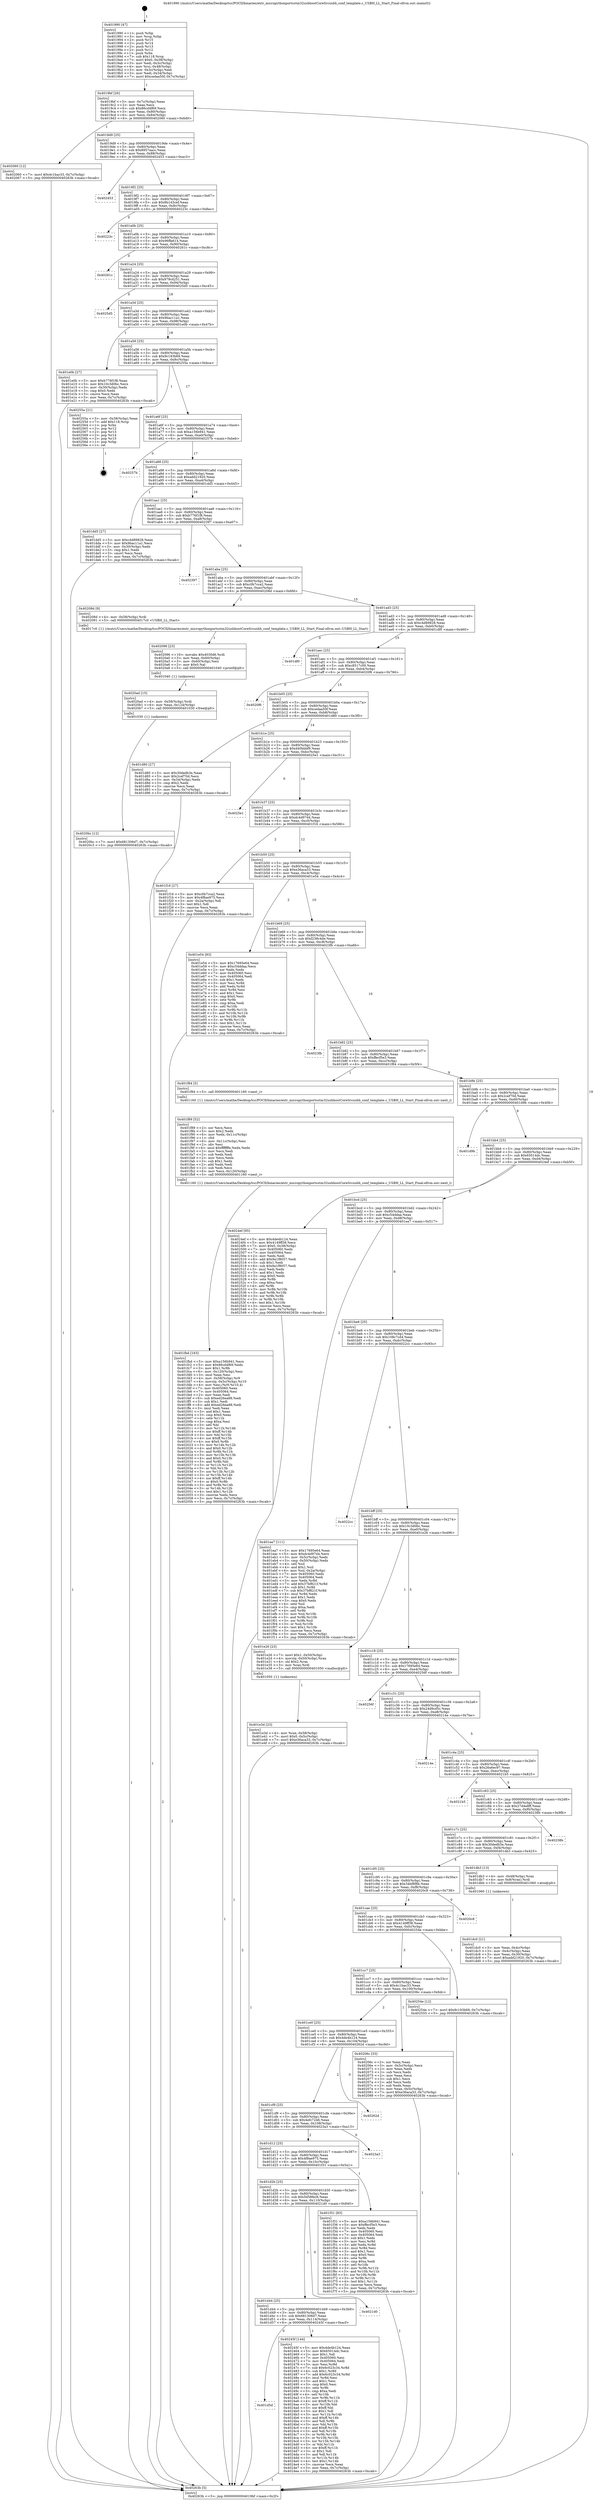 digraph "0x401990" {
  label = "0x401990 (/mnt/c/Users/mathe/Desktop/tcc/POCII/binaries/extr_micropythonportsstm32usbhostCoreSrcusbh_conf_template.c_USBH_LL_Start_Final-ollvm.out::main(0))"
  labelloc = "t"
  node[shape=record]

  Entry [label="",width=0.3,height=0.3,shape=circle,fillcolor=black,style=filled]
  "0x4019bf" [label="{
     0x4019bf [26]\l
     | [instrs]\l
     &nbsp;&nbsp;0x4019bf \<+3\>: mov -0x7c(%rbp),%eax\l
     &nbsp;&nbsp;0x4019c2 \<+2\>: mov %eax,%ecx\l
     &nbsp;&nbsp;0x4019c4 \<+6\>: sub $0x86cd4f69,%ecx\l
     &nbsp;&nbsp;0x4019ca \<+3\>: mov %eax,-0x80(%rbp)\l
     &nbsp;&nbsp;0x4019cd \<+6\>: mov %ecx,-0x84(%rbp)\l
     &nbsp;&nbsp;0x4019d3 \<+6\>: je 0000000000402060 \<main+0x6d0\>\l
  }"]
  "0x402060" [label="{
     0x402060 [12]\l
     | [instrs]\l
     &nbsp;&nbsp;0x402060 \<+7\>: movl $0x4c1bac33,-0x7c(%rbp)\l
     &nbsp;&nbsp;0x402067 \<+5\>: jmp 000000000040263b \<main+0xcab\>\l
  }"]
  "0x4019d9" [label="{
     0x4019d9 [25]\l
     | [instrs]\l
     &nbsp;&nbsp;0x4019d9 \<+5\>: jmp 00000000004019de \<main+0x4e\>\l
     &nbsp;&nbsp;0x4019de \<+3\>: mov -0x80(%rbp),%eax\l
     &nbsp;&nbsp;0x4019e1 \<+5\>: sub $0x8957aacc,%eax\l
     &nbsp;&nbsp;0x4019e6 \<+6\>: mov %eax,-0x88(%rbp)\l
     &nbsp;&nbsp;0x4019ec \<+6\>: je 0000000000402453 \<main+0xac3\>\l
  }"]
  Exit [label="",width=0.3,height=0.3,shape=circle,fillcolor=black,style=filled,peripheries=2]
  "0x402453" [label="{
     0x402453\l
  }", style=dashed]
  "0x4019f2" [label="{
     0x4019f2 [25]\l
     | [instrs]\l
     &nbsp;&nbsp;0x4019f2 \<+5\>: jmp 00000000004019f7 \<main+0x67\>\l
     &nbsp;&nbsp;0x4019f7 \<+3\>: mov -0x80(%rbp),%eax\l
     &nbsp;&nbsp;0x4019fa \<+5\>: sub $0x8b1d3cef,%eax\l
     &nbsp;&nbsp;0x4019ff \<+6\>: mov %eax,-0x8c(%rbp)\l
     &nbsp;&nbsp;0x401a05 \<+6\>: je 000000000040223c \<main+0x8ac\>\l
  }"]
  "0x401d5d" [label="{
     0x401d5d\l
  }", style=dashed]
  "0x40223c" [label="{
     0x40223c\l
  }", style=dashed]
  "0x401a0b" [label="{
     0x401a0b [25]\l
     | [instrs]\l
     &nbsp;&nbsp;0x401a0b \<+5\>: jmp 0000000000401a10 \<main+0x80\>\l
     &nbsp;&nbsp;0x401a10 \<+3\>: mov -0x80(%rbp),%eax\l
     &nbsp;&nbsp;0x401a13 \<+5\>: sub $0x96ffa614,%eax\l
     &nbsp;&nbsp;0x401a18 \<+6\>: mov %eax,-0x90(%rbp)\l
     &nbsp;&nbsp;0x401a1e \<+6\>: je 000000000040261c \<main+0xc8c\>\l
  }"]
  "0x40245f" [label="{
     0x40245f [144]\l
     | [instrs]\l
     &nbsp;&nbsp;0x40245f \<+5\>: mov $0x4de4b124,%eax\l
     &nbsp;&nbsp;0x402464 \<+5\>: mov $0x65014dc,%ecx\l
     &nbsp;&nbsp;0x402469 \<+2\>: mov $0x1,%dl\l
     &nbsp;&nbsp;0x40246b \<+7\>: mov 0x405060,%esi\l
     &nbsp;&nbsp;0x402472 \<+7\>: mov 0x405064,%edi\l
     &nbsp;&nbsp;0x402479 \<+3\>: mov %esi,%r8d\l
     &nbsp;&nbsp;0x40247c \<+7\>: sub $0x6c023c34,%r8d\l
     &nbsp;&nbsp;0x402483 \<+4\>: sub $0x1,%r8d\l
     &nbsp;&nbsp;0x402487 \<+7\>: add $0x6c023c34,%r8d\l
     &nbsp;&nbsp;0x40248e \<+4\>: imul %r8d,%esi\l
     &nbsp;&nbsp;0x402492 \<+3\>: and $0x1,%esi\l
     &nbsp;&nbsp;0x402495 \<+3\>: cmp $0x0,%esi\l
     &nbsp;&nbsp;0x402498 \<+4\>: sete %r9b\l
     &nbsp;&nbsp;0x40249c \<+3\>: cmp $0xa,%edi\l
     &nbsp;&nbsp;0x40249f \<+4\>: setl %r10b\l
     &nbsp;&nbsp;0x4024a3 \<+3\>: mov %r9b,%r11b\l
     &nbsp;&nbsp;0x4024a6 \<+4\>: xor $0xff,%r11b\l
     &nbsp;&nbsp;0x4024aa \<+3\>: mov %r10b,%bl\l
     &nbsp;&nbsp;0x4024ad \<+3\>: xor $0xff,%bl\l
     &nbsp;&nbsp;0x4024b0 \<+3\>: xor $0x1,%dl\l
     &nbsp;&nbsp;0x4024b3 \<+3\>: mov %r11b,%r14b\l
     &nbsp;&nbsp;0x4024b6 \<+4\>: and $0xff,%r14b\l
     &nbsp;&nbsp;0x4024ba \<+3\>: and %dl,%r9b\l
     &nbsp;&nbsp;0x4024bd \<+3\>: mov %bl,%r15b\l
     &nbsp;&nbsp;0x4024c0 \<+4\>: and $0xff,%r15b\l
     &nbsp;&nbsp;0x4024c4 \<+3\>: and %dl,%r10b\l
     &nbsp;&nbsp;0x4024c7 \<+3\>: or %r9b,%r14b\l
     &nbsp;&nbsp;0x4024ca \<+3\>: or %r10b,%r15b\l
     &nbsp;&nbsp;0x4024cd \<+3\>: xor %r15b,%r14b\l
     &nbsp;&nbsp;0x4024d0 \<+3\>: or %bl,%r11b\l
     &nbsp;&nbsp;0x4024d3 \<+4\>: xor $0xff,%r11b\l
     &nbsp;&nbsp;0x4024d7 \<+3\>: or $0x1,%dl\l
     &nbsp;&nbsp;0x4024da \<+3\>: and %dl,%r11b\l
     &nbsp;&nbsp;0x4024dd \<+3\>: or %r11b,%r14b\l
     &nbsp;&nbsp;0x4024e0 \<+4\>: test $0x1,%r14b\l
     &nbsp;&nbsp;0x4024e4 \<+3\>: cmovne %ecx,%eax\l
     &nbsp;&nbsp;0x4024e7 \<+3\>: mov %eax,-0x7c(%rbp)\l
     &nbsp;&nbsp;0x4024ea \<+5\>: jmp 000000000040263b \<main+0xcab\>\l
  }"]
  "0x40261c" [label="{
     0x40261c\l
  }", style=dashed]
  "0x401a24" [label="{
     0x401a24 [25]\l
     | [instrs]\l
     &nbsp;&nbsp;0x401a24 \<+5\>: jmp 0000000000401a29 \<main+0x99\>\l
     &nbsp;&nbsp;0x401a29 \<+3\>: mov -0x80(%rbp),%eax\l
     &nbsp;&nbsp;0x401a2c \<+5\>: sub $0x979cd251,%eax\l
     &nbsp;&nbsp;0x401a31 \<+6\>: mov %eax,-0x94(%rbp)\l
     &nbsp;&nbsp;0x401a37 \<+6\>: je 00000000004025d5 \<main+0xc45\>\l
  }"]
  "0x401d44" [label="{
     0x401d44 [25]\l
     | [instrs]\l
     &nbsp;&nbsp;0x401d44 \<+5\>: jmp 0000000000401d49 \<main+0x3b9\>\l
     &nbsp;&nbsp;0x401d49 \<+3\>: mov -0x80(%rbp),%eax\l
     &nbsp;&nbsp;0x401d4c \<+5\>: sub $0x681306d7,%eax\l
     &nbsp;&nbsp;0x401d51 \<+6\>: mov %eax,-0x114(%rbp)\l
     &nbsp;&nbsp;0x401d57 \<+6\>: je 000000000040245f \<main+0xacf\>\l
  }"]
  "0x4025d5" [label="{
     0x4025d5\l
  }", style=dashed]
  "0x401a3d" [label="{
     0x401a3d [25]\l
     | [instrs]\l
     &nbsp;&nbsp;0x401a3d \<+5\>: jmp 0000000000401a42 \<main+0xb2\>\l
     &nbsp;&nbsp;0x401a42 \<+3\>: mov -0x80(%rbp),%eax\l
     &nbsp;&nbsp;0x401a45 \<+5\>: sub $0x9bac11a1,%eax\l
     &nbsp;&nbsp;0x401a4a \<+6\>: mov %eax,-0x98(%rbp)\l
     &nbsp;&nbsp;0x401a50 \<+6\>: je 0000000000401e0b \<main+0x47b\>\l
  }"]
  "0x4021d0" [label="{
     0x4021d0\l
  }", style=dashed]
  "0x401e0b" [label="{
     0x401e0b [27]\l
     | [instrs]\l
     &nbsp;&nbsp;0x401e0b \<+5\>: mov $0xb776f1f8,%eax\l
     &nbsp;&nbsp;0x401e10 \<+5\>: mov $0x10c3d0bc,%ecx\l
     &nbsp;&nbsp;0x401e15 \<+3\>: mov -0x30(%rbp),%edx\l
     &nbsp;&nbsp;0x401e18 \<+3\>: cmp $0x0,%edx\l
     &nbsp;&nbsp;0x401e1b \<+3\>: cmove %ecx,%eax\l
     &nbsp;&nbsp;0x401e1e \<+3\>: mov %eax,-0x7c(%rbp)\l
     &nbsp;&nbsp;0x401e21 \<+5\>: jmp 000000000040263b \<main+0xcab\>\l
  }"]
  "0x401a56" [label="{
     0x401a56 [25]\l
     | [instrs]\l
     &nbsp;&nbsp;0x401a56 \<+5\>: jmp 0000000000401a5b \<main+0xcb\>\l
     &nbsp;&nbsp;0x401a5b \<+3\>: mov -0x80(%rbp),%eax\l
     &nbsp;&nbsp;0x401a5e \<+5\>: sub $0x9c193b69,%eax\l
     &nbsp;&nbsp;0x401a63 \<+6\>: mov %eax,-0x9c(%rbp)\l
     &nbsp;&nbsp;0x401a69 \<+6\>: je 000000000040255a \<main+0xbca\>\l
  }"]
  "0x4020bc" [label="{
     0x4020bc [12]\l
     | [instrs]\l
     &nbsp;&nbsp;0x4020bc \<+7\>: movl $0x681306d7,-0x7c(%rbp)\l
     &nbsp;&nbsp;0x4020c3 \<+5\>: jmp 000000000040263b \<main+0xcab\>\l
  }"]
  "0x40255a" [label="{
     0x40255a [21]\l
     | [instrs]\l
     &nbsp;&nbsp;0x40255a \<+3\>: mov -0x38(%rbp),%eax\l
     &nbsp;&nbsp;0x40255d \<+7\>: add $0x118,%rsp\l
     &nbsp;&nbsp;0x402564 \<+1\>: pop %rbx\l
     &nbsp;&nbsp;0x402565 \<+2\>: pop %r12\l
     &nbsp;&nbsp;0x402567 \<+2\>: pop %r13\l
     &nbsp;&nbsp;0x402569 \<+2\>: pop %r14\l
     &nbsp;&nbsp;0x40256b \<+2\>: pop %r15\l
     &nbsp;&nbsp;0x40256d \<+1\>: pop %rbp\l
     &nbsp;&nbsp;0x40256e \<+1\>: ret\l
  }"]
  "0x401a6f" [label="{
     0x401a6f [25]\l
     | [instrs]\l
     &nbsp;&nbsp;0x401a6f \<+5\>: jmp 0000000000401a74 \<main+0xe4\>\l
     &nbsp;&nbsp;0x401a74 \<+3\>: mov -0x80(%rbp),%eax\l
     &nbsp;&nbsp;0x401a77 \<+5\>: sub $0xa156b941,%eax\l
     &nbsp;&nbsp;0x401a7c \<+6\>: mov %eax,-0xa0(%rbp)\l
     &nbsp;&nbsp;0x401a82 \<+6\>: je 000000000040257b \<main+0xbeb\>\l
  }"]
  "0x4020ad" [label="{
     0x4020ad [15]\l
     | [instrs]\l
     &nbsp;&nbsp;0x4020ad \<+4\>: mov -0x58(%rbp),%rdi\l
     &nbsp;&nbsp;0x4020b1 \<+6\>: mov %eax,-0x124(%rbp)\l
     &nbsp;&nbsp;0x4020b7 \<+5\>: call 0000000000401030 \<free@plt\>\l
     | [calls]\l
     &nbsp;&nbsp;0x401030 \{1\} (unknown)\l
  }"]
  "0x40257b" [label="{
     0x40257b\l
  }", style=dashed]
  "0x401a88" [label="{
     0x401a88 [25]\l
     | [instrs]\l
     &nbsp;&nbsp;0x401a88 \<+5\>: jmp 0000000000401a8d \<main+0xfd\>\l
     &nbsp;&nbsp;0x401a8d \<+3\>: mov -0x80(%rbp),%eax\l
     &nbsp;&nbsp;0x401a90 \<+5\>: sub $0xadd21920,%eax\l
     &nbsp;&nbsp;0x401a95 \<+6\>: mov %eax,-0xa4(%rbp)\l
     &nbsp;&nbsp;0x401a9b \<+6\>: je 0000000000401dd5 \<main+0x445\>\l
  }"]
  "0x402096" [label="{
     0x402096 [23]\l
     | [instrs]\l
     &nbsp;&nbsp;0x402096 \<+10\>: movabs $0x4030d6,%rdi\l
     &nbsp;&nbsp;0x4020a0 \<+3\>: mov %eax,-0x60(%rbp)\l
     &nbsp;&nbsp;0x4020a3 \<+3\>: mov -0x60(%rbp),%esi\l
     &nbsp;&nbsp;0x4020a6 \<+2\>: mov $0x0,%al\l
     &nbsp;&nbsp;0x4020a8 \<+5\>: call 0000000000401040 \<printf@plt\>\l
     | [calls]\l
     &nbsp;&nbsp;0x401040 \{1\} (unknown)\l
  }"]
  "0x401dd5" [label="{
     0x401dd5 [27]\l
     | [instrs]\l
     &nbsp;&nbsp;0x401dd5 \<+5\>: mov $0xc4d89828,%eax\l
     &nbsp;&nbsp;0x401dda \<+5\>: mov $0x9bac11a1,%ecx\l
     &nbsp;&nbsp;0x401ddf \<+3\>: mov -0x30(%rbp),%edx\l
     &nbsp;&nbsp;0x401de2 \<+3\>: cmp $0x1,%edx\l
     &nbsp;&nbsp;0x401de5 \<+3\>: cmovl %ecx,%eax\l
     &nbsp;&nbsp;0x401de8 \<+3\>: mov %eax,-0x7c(%rbp)\l
     &nbsp;&nbsp;0x401deb \<+5\>: jmp 000000000040263b \<main+0xcab\>\l
  }"]
  "0x401aa1" [label="{
     0x401aa1 [25]\l
     | [instrs]\l
     &nbsp;&nbsp;0x401aa1 \<+5\>: jmp 0000000000401aa6 \<main+0x116\>\l
     &nbsp;&nbsp;0x401aa6 \<+3\>: mov -0x80(%rbp),%eax\l
     &nbsp;&nbsp;0x401aa9 \<+5\>: sub $0xb776f1f8,%eax\l
     &nbsp;&nbsp;0x401aae \<+6\>: mov %eax,-0xa8(%rbp)\l
     &nbsp;&nbsp;0x401ab4 \<+6\>: je 0000000000402397 \<main+0xa07\>\l
  }"]
  "0x401fbd" [label="{
     0x401fbd [163]\l
     | [instrs]\l
     &nbsp;&nbsp;0x401fbd \<+5\>: mov $0xa156b941,%ecx\l
     &nbsp;&nbsp;0x401fc2 \<+5\>: mov $0x86cd4f69,%edx\l
     &nbsp;&nbsp;0x401fc7 \<+3\>: mov $0x1,%r8b\l
     &nbsp;&nbsp;0x401fca \<+6\>: mov -0x120(%rbp),%esi\l
     &nbsp;&nbsp;0x401fd0 \<+3\>: imul %eax,%esi\l
     &nbsp;&nbsp;0x401fd3 \<+4\>: mov -0x58(%rbp),%r9\l
     &nbsp;&nbsp;0x401fd7 \<+4\>: movslq -0x5c(%rbp),%r10\l
     &nbsp;&nbsp;0x401fdb \<+4\>: mov %esi,(%r9,%r10,4)\l
     &nbsp;&nbsp;0x401fdf \<+7\>: mov 0x405060,%eax\l
     &nbsp;&nbsp;0x401fe6 \<+7\>: mov 0x405064,%esi\l
     &nbsp;&nbsp;0x401fed \<+2\>: mov %eax,%edi\l
     &nbsp;&nbsp;0x401fef \<+6\>: sub $0xed26ea88,%edi\l
     &nbsp;&nbsp;0x401ff5 \<+3\>: sub $0x1,%edi\l
     &nbsp;&nbsp;0x401ff8 \<+6\>: add $0xed26ea88,%edi\l
     &nbsp;&nbsp;0x401ffe \<+3\>: imul %edi,%eax\l
     &nbsp;&nbsp;0x402001 \<+3\>: and $0x1,%eax\l
     &nbsp;&nbsp;0x402004 \<+3\>: cmp $0x0,%eax\l
     &nbsp;&nbsp;0x402007 \<+4\>: sete %r11b\l
     &nbsp;&nbsp;0x40200b \<+3\>: cmp $0xa,%esi\l
     &nbsp;&nbsp;0x40200e \<+3\>: setl %bl\l
     &nbsp;&nbsp;0x402011 \<+3\>: mov %r11b,%r14b\l
     &nbsp;&nbsp;0x402014 \<+4\>: xor $0xff,%r14b\l
     &nbsp;&nbsp;0x402018 \<+3\>: mov %bl,%r15b\l
     &nbsp;&nbsp;0x40201b \<+4\>: xor $0xff,%r15b\l
     &nbsp;&nbsp;0x40201f \<+4\>: xor $0x0,%r8b\l
     &nbsp;&nbsp;0x402023 \<+3\>: mov %r14b,%r12b\l
     &nbsp;&nbsp;0x402026 \<+4\>: and $0x0,%r12b\l
     &nbsp;&nbsp;0x40202a \<+3\>: and %r8b,%r11b\l
     &nbsp;&nbsp;0x40202d \<+3\>: mov %r15b,%r13b\l
     &nbsp;&nbsp;0x402030 \<+4\>: and $0x0,%r13b\l
     &nbsp;&nbsp;0x402034 \<+3\>: and %r8b,%bl\l
     &nbsp;&nbsp;0x402037 \<+3\>: or %r11b,%r12b\l
     &nbsp;&nbsp;0x40203a \<+3\>: or %bl,%r13b\l
     &nbsp;&nbsp;0x40203d \<+3\>: xor %r13b,%r12b\l
     &nbsp;&nbsp;0x402040 \<+3\>: or %r15b,%r14b\l
     &nbsp;&nbsp;0x402043 \<+4\>: xor $0xff,%r14b\l
     &nbsp;&nbsp;0x402047 \<+4\>: or $0x0,%r8b\l
     &nbsp;&nbsp;0x40204b \<+3\>: and %r8b,%r14b\l
     &nbsp;&nbsp;0x40204e \<+3\>: or %r14b,%r12b\l
     &nbsp;&nbsp;0x402051 \<+4\>: test $0x1,%r12b\l
     &nbsp;&nbsp;0x402055 \<+3\>: cmovne %edx,%ecx\l
     &nbsp;&nbsp;0x402058 \<+3\>: mov %ecx,-0x7c(%rbp)\l
     &nbsp;&nbsp;0x40205b \<+5\>: jmp 000000000040263b \<main+0xcab\>\l
  }"]
  "0x402397" [label="{
     0x402397\l
  }", style=dashed]
  "0x401aba" [label="{
     0x401aba [25]\l
     | [instrs]\l
     &nbsp;&nbsp;0x401aba \<+5\>: jmp 0000000000401abf \<main+0x12f\>\l
     &nbsp;&nbsp;0x401abf \<+3\>: mov -0x80(%rbp),%eax\l
     &nbsp;&nbsp;0x401ac2 \<+5\>: sub $0xc0b7cca2,%eax\l
     &nbsp;&nbsp;0x401ac7 \<+6\>: mov %eax,-0xac(%rbp)\l
     &nbsp;&nbsp;0x401acd \<+6\>: je 000000000040208d \<main+0x6fd\>\l
  }"]
  "0x401f89" [label="{
     0x401f89 [52]\l
     | [instrs]\l
     &nbsp;&nbsp;0x401f89 \<+2\>: xor %ecx,%ecx\l
     &nbsp;&nbsp;0x401f8b \<+5\>: mov $0x2,%edx\l
     &nbsp;&nbsp;0x401f90 \<+6\>: mov %edx,-0x11c(%rbp)\l
     &nbsp;&nbsp;0x401f96 \<+1\>: cltd\l
     &nbsp;&nbsp;0x401f97 \<+6\>: mov -0x11c(%rbp),%esi\l
     &nbsp;&nbsp;0x401f9d \<+2\>: idiv %esi\l
     &nbsp;&nbsp;0x401f9f \<+6\>: imul $0xfffffffe,%edx,%edx\l
     &nbsp;&nbsp;0x401fa5 \<+2\>: mov %ecx,%edi\l
     &nbsp;&nbsp;0x401fa7 \<+2\>: sub %edx,%edi\l
     &nbsp;&nbsp;0x401fa9 \<+2\>: mov %ecx,%edx\l
     &nbsp;&nbsp;0x401fab \<+3\>: sub $0x1,%edx\l
     &nbsp;&nbsp;0x401fae \<+2\>: add %edx,%edi\l
     &nbsp;&nbsp;0x401fb0 \<+2\>: sub %edi,%ecx\l
     &nbsp;&nbsp;0x401fb2 \<+6\>: mov %ecx,-0x120(%rbp)\l
     &nbsp;&nbsp;0x401fb8 \<+5\>: call 0000000000401160 \<next_i\>\l
     | [calls]\l
     &nbsp;&nbsp;0x401160 \{1\} (/mnt/c/Users/mathe/Desktop/tcc/POCII/binaries/extr_micropythonportsstm32usbhostCoreSrcusbh_conf_template.c_USBH_LL_Start_Final-ollvm.out::next_i)\l
  }"]
  "0x40208d" [label="{
     0x40208d [9]\l
     | [instrs]\l
     &nbsp;&nbsp;0x40208d \<+4\>: mov -0x58(%rbp),%rdi\l
     &nbsp;&nbsp;0x402091 \<+5\>: call 00000000004017c0 \<USBH_LL_Start\>\l
     | [calls]\l
     &nbsp;&nbsp;0x4017c0 \{1\} (/mnt/c/Users/mathe/Desktop/tcc/POCII/binaries/extr_micropythonportsstm32usbhostCoreSrcusbh_conf_template.c_USBH_LL_Start_Final-ollvm.out::USBH_LL_Start)\l
  }"]
  "0x401ad3" [label="{
     0x401ad3 [25]\l
     | [instrs]\l
     &nbsp;&nbsp;0x401ad3 \<+5\>: jmp 0000000000401ad8 \<main+0x148\>\l
     &nbsp;&nbsp;0x401ad8 \<+3\>: mov -0x80(%rbp),%eax\l
     &nbsp;&nbsp;0x401adb \<+5\>: sub $0xc4d89828,%eax\l
     &nbsp;&nbsp;0x401ae0 \<+6\>: mov %eax,-0xb0(%rbp)\l
     &nbsp;&nbsp;0x401ae6 \<+6\>: je 0000000000401df0 \<main+0x460\>\l
  }"]
  "0x401d2b" [label="{
     0x401d2b [25]\l
     | [instrs]\l
     &nbsp;&nbsp;0x401d2b \<+5\>: jmp 0000000000401d30 \<main+0x3a0\>\l
     &nbsp;&nbsp;0x401d30 \<+3\>: mov -0x80(%rbp),%eax\l
     &nbsp;&nbsp;0x401d33 \<+5\>: sub $0x5d58fec6,%eax\l
     &nbsp;&nbsp;0x401d38 \<+6\>: mov %eax,-0x110(%rbp)\l
     &nbsp;&nbsp;0x401d3e \<+6\>: je 00000000004021d0 \<main+0x840\>\l
  }"]
  "0x401df0" [label="{
     0x401df0\l
  }", style=dashed]
  "0x401aec" [label="{
     0x401aec [25]\l
     | [instrs]\l
     &nbsp;&nbsp;0x401aec \<+5\>: jmp 0000000000401af1 \<main+0x161\>\l
     &nbsp;&nbsp;0x401af1 \<+3\>: mov -0x80(%rbp),%eax\l
     &nbsp;&nbsp;0x401af4 \<+5\>: sub $0xc8517c00,%eax\l
     &nbsp;&nbsp;0x401af9 \<+6\>: mov %eax,-0xb4(%rbp)\l
     &nbsp;&nbsp;0x401aff \<+6\>: je 00000000004020f6 \<main+0x766\>\l
  }"]
  "0x401f31" [label="{
     0x401f31 [83]\l
     | [instrs]\l
     &nbsp;&nbsp;0x401f31 \<+5\>: mov $0xa156b941,%eax\l
     &nbsp;&nbsp;0x401f36 \<+5\>: mov $0xffecf5e3,%ecx\l
     &nbsp;&nbsp;0x401f3b \<+2\>: xor %edx,%edx\l
     &nbsp;&nbsp;0x401f3d \<+7\>: mov 0x405060,%esi\l
     &nbsp;&nbsp;0x401f44 \<+7\>: mov 0x405064,%edi\l
     &nbsp;&nbsp;0x401f4b \<+3\>: sub $0x1,%edx\l
     &nbsp;&nbsp;0x401f4e \<+3\>: mov %esi,%r8d\l
     &nbsp;&nbsp;0x401f51 \<+3\>: add %edx,%r8d\l
     &nbsp;&nbsp;0x401f54 \<+4\>: imul %r8d,%esi\l
     &nbsp;&nbsp;0x401f58 \<+3\>: and $0x1,%esi\l
     &nbsp;&nbsp;0x401f5b \<+3\>: cmp $0x0,%esi\l
     &nbsp;&nbsp;0x401f5e \<+4\>: sete %r9b\l
     &nbsp;&nbsp;0x401f62 \<+3\>: cmp $0xa,%edi\l
     &nbsp;&nbsp;0x401f65 \<+4\>: setl %r10b\l
     &nbsp;&nbsp;0x401f69 \<+3\>: mov %r9b,%r11b\l
     &nbsp;&nbsp;0x401f6c \<+3\>: and %r10b,%r11b\l
     &nbsp;&nbsp;0x401f6f \<+3\>: xor %r10b,%r9b\l
     &nbsp;&nbsp;0x401f72 \<+3\>: or %r9b,%r11b\l
     &nbsp;&nbsp;0x401f75 \<+4\>: test $0x1,%r11b\l
     &nbsp;&nbsp;0x401f79 \<+3\>: cmovne %ecx,%eax\l
     &nbsp;&nbsp;0x401f7c \<+3\>: mov %eax,-0x7c(%rbp)\l
     &nbsp;&nbsp;0x401f7f \<+5\>: jmp 000000000040263b \<main+0xcab\>\l
  }"]
  "0x4020f6" [label="{
     0x4020f6\l
  }", style=dashed]
  "0x401b05" [label="{
     0x401b05 [25]\l
     | [instrs]\l
     &nbsp;&nbsp;0x401b05 \<+5\>: jmp 0000000000401b0a \<main+0x17a\>\l
     &nbsp;&nbsp;0x401b0a \<+3\>: mov -0x80(%rbp),%eax\l
     &nbsp;&nbsp;0x401b0d \<+5\>: sub $0xcedaa50f,%eax\l
     &nbsp;&nbsp;0x401b12 \<+6\>: mov %eax,-0xb8(%rbp)\l
     &nbsp;&nbsp;0x401b18 \<+6\>: je 0000000000401d80 \<main+0x3f0\>\l
  }"]
  "0x401d12" [label="{
     0x401d12 [25]\l
     | [instrs]\l
     &nbsp;&nbsp;0x401d12 \<+5\>: jmp 0000000000401d17 \<main+0x387\>\l
     &nbsp;&nbsp;0x401d17 \<+3\>: mov -0x80(%rbp),%eax\l
     &nbsp;&nbsp;0x401d1a \<+5\>: sub $0x4f8ae975,%eax\l
     &nbsp;&nbsp;0x401d1f \<+6\>: mov %eax,-0x10c(%rbp)\l
     &nbsp;&nbsp;0x401d25 \<+6\>: je 0000000000401f31 \<main+0x5a1\>\l
  }"]
  "0x401d80" [label="{
     0x401d80 [27]\l
     | [instrs]\l
     &nbsp;&nbsp;0x401d80 \<+5\>: mov $0x30dedb3e,%eax\l
     &nbsp;&nbsp;0x401d85 \<+5\>: mov $0x2cef70d,%ecx\l
     &nbsp;&nbsp;0x401d8a \<+3\>: mov -0x34(%rbp),%edx\l
     &nbsp;&nbsp;0x401d8d \<+3\>: cmp $0x2,%edx\l
     &nbsp;&nbsp;0x401d90 \<+3\>: cmovne %ecx,%eax\l
     &nbsp;&nbsp;0x401d93 \<+3\>: mov %eax,-0x7c(%rbp)\l
     &nbsp;&nbsp;0x401d96 \<+5\>: jmp 000000000040263b \<main+0xcab\>\l
  }"]
  "0x401b1e" [label="{
     0x401b1e [25]\l
     | [instrs]\l
     &nbsp;&nbsp;0x401b1e \<+5\>: jmp 0000000000401b23 \<main+0x193\>\l
     &nbsp;&nbsp;0x401b23 \<+3\>: mov -0x80(%rbp),%eax\l
     &nbsp;&nbsp;0x401b26 \<+5\>: sub $0xd40bbbf9,%eax\l
     &nbsp;&nbsp;0x401b2b \<+6\>: mov %eax,-0xbc(%rbp)\l
     &nbsp;&nbsp;0x401b31 \<+6\>: je 00000000004025e1 \<main+0xc51\>\l
  }"]
  "0x40263b" [label="{
     0x40263b [5]\l
     | [instrs]\l
     &nbsp;&nbsp;0x40263b \<+5\>: jmp 00000000004019bf \<main+0x2f\>\l
  }"]
  "0x401990" [label="{
     0x401990 [47]\l
     | [instrs]\l
     &nbsp;&nbsp;0x401990 \<+1\>: push %rbp\l
     &nbsp;&nbsp;0x401991 \<+3\>: mov %rsp,%rbp\l
     &nbsp;&nbsp;0x401994 \<+2\>: push %r15\l
     &nbsp;&nbsp;0x401996 \<+2\>: push %r14\l
     &nbsp;&nbsp;0x401998 \<+2\>: push %r13\l
     &nbsp;&nbsp;0x40199a \<+2\>: push %r12\l
     &nbsp;&nbsp;0x40199c \<+1\>: push %rbx\l
     &nbsp;&nbsp;0x40199d \<+7\>: sub $0x118,%rsp\l
     &nbsp;&nbsp;0x4019a4 \<+7\>: movl $0x0,-0x38(%rbp)\l
     &nbsp;&nbsp;0x4019ab \<+3\>: mov %edi,-0x3c(%rbp)\l
     &nbsp;&nbsp;0x4019ae \<+4\>: mov %rsi,-0x48(%rbp)\l
     &nbsp;&nbsp;0x4019b2 \<+3\>: mov -0x3c(%rbp),%edi\l
     &nbsp;&nbsp;0x4019b5 \<+3\>: mov %edi,-0x34(%rbp)\l
     &nbsp;&nbsp;0x4019b8 \<+7\>: movl $0xcedaa50f,-0x7c(%rbp)\l
  }"]
  "0x4023a3" [label="{
     0x4023a3\l
  }", style=dashed]
  "0x4025e1" [label="{
     0x4025e1\l
  }", style=dashed]
  "0x401b37" [label="{
     0x401b37 [25]\l
     | [instrs]\l
     &nbsp;&nbsp;0x401b37 \<+5\>: jmp 0000000000401b3c \<main+0x1ac\>\l
     &nbsp;&nbsp;0x401b3c \<+3\>: mov -0x80(%rbp),%eax\l
     &nbsp;&nbsp;0x401b3f \<+5\>: sub $0xdc4d97d4,%eax\l
     &nbsp;&nbsp;0x401b44 \<+6\>: mov %eax,-0xc0(%rbp)\l
     &nbsp;&nbsp;0x401b4a \<+6\>: je 0000000000401f16 \<main+0x586\>\l
  }"]
  "0x401cf9" [label="{
     0x401cf9 [25]\l
     | [instrs]\l
     &nbsp;&nbsp;0x401cf9 \<+5\>: jmp 0000000000401cfe \<main+0x36e\>\l
     &nbsp;&nbsp;0x401cfe \<+3\>: mov -0x80(%rbp),%eax\l
     &nbsp;&nbsp;0x401d01 \<+5\>: sub $0x4efc7246,%eax\l
     &nbsp;&nbsp;0x401d06 \<+6\>: mov %eax,-0x108(%rbp)\l
     &nbsp;&nbsp;0x401d0c \<+6\>: je 00000000004023a3 \<main+0xa13\>\l
  }"]
  "0x401f16" [label="{
     0x401f16 [27]\l
     | [instrs]\l
     &nbsp;&nbsp;0x401f16 \<+5\>: mov $0xc0b7cca2,%eax\l
     &nbsp;&nbsp;0x401f1b \<+5\>: mov $0x4f8ae975,%ecx\l
     &nbsp;&nbsp;0x401f20 \<+3\>: mov -0x2a(%rbp),%dl\l
     &nbsp;&nbsp;0x401f23 \<+3\>: test $0x1,%dl\l
     &nbsp;&nbsp;0x401f26 \<+3\>: cmovne %ecx,%eax\l
     &nbsp;&nbsp;0x401f29 \<+3\>: mov %eax,-0x7c(%rbp)\l
     &nbsp;&nbsp;0x401f2c \<+5\>: jmp 000000000040263b \<main+0xcab\>\l
  }"]
  "0x401b50" [label="{
     0x401b50 [25]\l
     | [instrs]\l
     &nbsp;&nbsp;0x401b50 \<+5\>: jmp 0000000000401b55 \<main+0x1c5\>\l
     &nbsp;&nbsp;0x401b55 \<+3\>: mov -0x80(%rbp),%eax\l
     &nbsp;&nbsp;0x401b58 \<+5\>: sub $0xe36aca33,%eax\l
     &nbsp;&nbsp;0x401b5d \<+6\>: mov %eax,-0xc4(%rbp)\l
     &nbsp;&nbsp;0x401b63 \<+6\>: je 0000000000401e54 \<main+0x4c4\>\l
  }"]
  "0x40262d" [label="{
     0x40262d\l
  }", style=dashed]
  "0x401e54" [label="{
     0x401e54 [83]\l
     | [instrs]\l
     &nbsp;&nbsp;0x401e54 \<+5\>: mov $0x17695e64,%eax\l
     &nbsp;&nbsp;0x401e59 \<+5\>: mov $0xc54ddaa,%ecx\l
     &nbsp;&nbsp;0x401e5e \<+2\>: xor %edx,%edx\l
     &nbsp;&nbsp;0x401e60 \<+7\>: mov 0x405060,%esi\l
     &nbsp;&nbsp;0x401e67 \<+7\>: mov 0x405064,%edi\l
     &nbsp;&nbsp;0x401e6e \<+3\>: sub $0x1,%edx\l
     &nbsp;&nbsp;0x401e71 \<+3\>: mov %esi,%r8d\l
     &nbsp;&nbsp;0x401e74 \<+3\>: add %edx,%r8d\l
     &nbsp;&nbsp;0x401e77 \<+4\>: imul %r8d,%esi\l
     &nbsp;&nbsp;0x401e7b \<+3\>: and $0x1,%esi\l
     &nbsp;&nbsp;0x401e7e \<+3\>: cmp $0x0,%esi\l
     &nbsp;&nbsp;0x401e81 \<+4\>: sete %r9b\l
     &nbsp;&nbsp;0x401e85 \<+3\>: cmp $0xa,%edi\l
     &nbsp;&nbsp;0x401e88 \<+4\>: setl %r10b\l
     &nbsp;&nbsp;0x401e8c \<+3\>: mov %r9b,%r11b\l
     &nbsp;&nbsp;0x401e8f \<+3\>: and %r10b,%r11b\l
     &nbsp;&nbsp;0x401e92 \<+3\>: xor %r10b,%r9b\l
     &nbsp;&nbsp;0x401e95 \<+3\>: or %r9b,%r11b\l
     &nbsp;&nbsp;0x401e98 \<+4\>: test $0x1,%r11b\l
     &nbsp;&nbsp;0x401e9c \<+3\>: cmovne %ecx,%eax\l
     &nbsp;&nbsp;0x401e9f \<+3\>: mov %eax,-0x7c(%rbp)\l
     &nbsp;&nbsp;0x401ea2 \<+5\>: jmp 000000000040263b \<main+0xcab\>\l
  }"]
  "0x401b69" [label="{
     0x401b69 [25]\l
     | [instrs]\l
     &nbsp;&nbsp;0x401b69 \<+5\>: jmp 0000000000401b6e \<main+0x1de\>\l
     &nbsp;&nbsp;0x401b6e \<+3\>: mov -0x80(%rbp),%eax\l
     &nbsp;&nbsp;0x401b71 \<+5\>: sub $0xf238c4de,%eax\l
     &nbsp;&nbsp;0x401b76 \<+6\>: mov %eax,-0xc8(%rbp)\l
     &nbsp;&nbsp;0x401b7c \<+6\>: je 00000000004023fb \<main+0xa6b\>\l
  }"]
  "0x401ce0" [label="{
     0x401ce0 [25]\l
     | [instrs]\l
     &nbsp;&nbsp;0x401ce0 \<+5\>: jmp 0000000000401ce5 \<main+0x355\>\l
     &nbsp;&nbsp;0x401ce5 \<+3\>: mov -0x80(%rbp),%eax\l
     &nbsp;&nbsp;0x401ce8 \<+5\>: sub $0x4de4b124,%eax\l
     &nbsp;&nbsp;0x401ced \<+6\>: mov %eax,-0x104(%rbp)\l
     &nbsp;&nbsp;0x401cf3 \<+6\>: je 000000000040262d \<main+0xc9d\>\l
  }"]
  "0x4023fb" [label="{
     0x4023fb\l
  }", style=dashed]
  "0x401b82" [label="{
     0x401b82 [25]\l
     | [instrs]\l
     &nbsp;&nbsp;0x401b82 \<+5\>: jmp 0000000000401b87 \<main+0x1f7\>\l
     &nbsp;&nbsp;0x401b87 \<+3\>: mov -0x80(%rbp),%eax\l
     &nbsp;&nbsp;0x401b8a \<+5\>: sub $0xffecf5e3,%eax\l
     &nbsp;&nbsp;0x401b8f \<+6\>: mov %eax,-0xcc(%rbp)\l
     &nbsp;&nbsp;0x401b95 \<+6\>: je 0000000000401f84 \<main+0x5f4\>\l
  }"]
  "0x40206c" [label="{
     0x40206c [33]\l
     | [instrs]\l
     &nbsp;&nbsp;0x40206c \<+2\>: xor %eax,%eax\l
     &nbsp;&nbsp;0x40206e \<+3\>: mov -0x5c(%rbp),%ecx\l
     &nbsp;&nbsp;0x402071 \<+2\>: mov %eax,%edx\l
     &nbsp;&nbsp;0x402073 \<+2\>: sub %ecx,%edx\l
     &nbsp;&nbsp;0x402075 \<+2\>: mov %eax,%ecx\l
     &nbsp;&nbsp;0x402077 \<+3\>: sub $0x1,%ecx\l
     &nbsp;&nbsp;0x40207a \<+2\>: add %ecx,%edx\l
     &nbsp;&nbsp;0x40207c \<+2\>: sub %edx,%eax\l
     &nbsp;&nbsp;0x40207e \<+3\>: mov %eax,-0x5c(%rbp)\l
     &nbsp;&nbsp;0x402081 \<+7\>: movl $0xe36aca33,-0x7c(%rbp)\l
     &nbsp;&nbsp;0x402088 \<+5\>: jmp 000000000040263b \<main+0xcab\>\l
  }"]
  "0x401f84" [label="{
     0x401f84 [5]\l
     | [instrs]\l
     &nbsp;&nbsp;0x401f84 \<+5\>: call 0000000000401160 \<next_i\>\l
     | [calls]\l
     &nbsp;&nbsp;0x401160 \{1\} (/mnt/c/Users/mathe/Desktop/tcc/POCII/binaries/extr_micropythonportsstm32usbhostCoreSrcusbh_conf_template.c_USBH_LL_Start_Final-ollvm.out::next_i)\l
  }"]
  "0x401b9b" [label="{
     0x401b9b [25]\l
     | [instrs]\l
     &nbsp;&nbsp;0x401b9b \<+5\>: jmp 0000000000401ba0 \<main+0x210\>\l
     &nbsp;&nbsp;0x401ba0 \<+3\>: mov -0x80(%rbp),%eax\l
     &nbsp;&nbsp;0x401ba3 \<+5\>: sub $0x2cef70d,%eax\l
     &nbsp;&nbsp;0x401ba8 \<+6\>: mov %eax,-0xd0(%rbp)\l
     &nbsp;&nbsp;0x401bae \<+6\>: je 0000000000401d9b \<main+0x40b\>\l
  }"]
  "0x401cc7" [label="{
     0x401cc7 [25]\l
     | [instrs]\l
     &nbsp;&nbsp;0x401cc7 \<+5\>: jmp 0000000000401ccc \<main+0x33c\>\l
     &nbsp;&nbsp;0x401ccc \<+3\>: mov -0x80(%rbp),%eax\l
     &nbsp;&nbsp;0x401ccf \<+5\>: sub $0x4c1bac33,%eax\l
     &nbsp;&nbsp;0x401cd4 \<+6\>: mov %eax,-0x100(%rbp)\l
     &nbsp;&nbsp;0x401cda \<+6\>: je 000000000040206c \<main+0x6dc\>\l
  }"]
  "0x401d9b" [label="{
     0x401d9b\l
  }", style=dashed]
  "0x401bb4" [label="{
     0x401bb4 [25]\l
     | [instrs]\l
     &nbsp;&nbsp;0x401bb4 \<+5\>: jmp 0000000000401bb9 \<main+0x229\>\l
     &nbsp;&nbsp;0x401bb9 \<+3\>: mov -0x80(%rbp),%eax\l
     &nbsp;&nbsp;0x401bbc \<+5\>: sub $0x65014dc,%eax\l
     &nbsp;&nbsp;0x401bc1 \<+6\>: mov %eax,-0xd4(%rbp)\l
     &nbsp;&nbsp;0x401bc7 \<+6\>: je 00000000004024ef \<main+0xb5f\>\l
  }"]
  "0x40254e" [label="{
     0x40254e [12]\l
     | [instrs]\l
     &nbsp;&nbsp;0x40254e \<+7\>: movl $0x9c193b69,-0x7c(%rbp)\l
     &nbsp;&nbsp;0x402555 \<+5\>: jmp 000000000040263b \<main+0xcab\>\l
  }"]
  "0x4024ef" [label="{
     0x4024ef [95]\l
     | [instrs]\l
     &nbsp;&nbsp;0x4024ef \<+5\>: mov $0x4de4b124,%eax\l
     &nbsp;&nbsp;0x4024f4 \<+5\>: mov $0x4149ff38,%ecx\l
     &nbsp;&nbsp;0x4024f9 \<+7\>: movl $0x0,-0x38(%rbp)\l
     &nbsp;&nbsp;0x402500 \<+7\>: mov 0x405060,%edx\l
     &nbsp;&nbsp;0x402507 \<+7\>: mov 0x405064,%esi\l
     &nbsp;&nbsp;0x40250e \<+2\>: mov %edx,%edi\l
     &nbsp;&nbsp;0x402510 \<+6\>: add $0x9a1f8057,%edi\l
     &nbsp;&nbsp;0x402516 \<+3\>: sub $0x1,%edi\l
     &nbsp;&nbsp;0x402519 \<+6\>: sub $0x9a1f8057,%edi\l
     &nbsp;&nbsp;0x40251f \<+3\>: imul %edi,%edx\l
     &nbsp;&nbsp;0x402522 \<+3\>: and $0x1,%edx\l
     &nbsp;&nbsp;0x402525 \<+3\>: cmp $0x0,%edx\l
     &nbsp;&nbsp;0x402528 \<+4\>: sete %r8b\l
     &nbsp;&nbsp;0x40252c \<+3\>: cmp $0xa,%esi\l
     &nbsp;&nbsp;0x40252f \<+4\>: setl %r9b\l
     &nbsp;&nbsp;0x402533 \<+3\>: mov %r8b,%r10b\l
     &nbsp;&nbsp;0x402536 \<+3\>: and %r9b,%r10b\l
     &nbsp;&nbsp;0x402539 \<+3\>: xor %r9b,%r8b\l
     &nbsp;&nbsp;0x40253c \<+3\>: or %r8b,%r10b\l
     &nbsp;&nbsp;0x40253f \<+4\>: test $0x1,%r10b\l
     &nbsp;&nbsp;0x402543 \<+3\>: cmovne %ecx,%eax\l
     &nbsp;&nbsp;0x402546 \<+3\>: mov %eax,-0x7c(%rbp)\l
     &nbsp;&nbsp;0x402549 \<+5\>: jmp 000000000040263b \<main+0xcab\>\l
  }"]
  "0x401bcd" [label="{
     0x401bcd [25]\l
     | [instrs]\l
     &nbsp;&nbsp;0x401bcd \<+5\>: jmp 0000000000401bd2 \<main+0x242\>\l
     &nbsp;&nbsp;0x401bd2 \<+3\>: mov -0x80(%rbp),%eax\l
     &nbsp;&nbsp;0x401bd5 \<+5\>: sub $0xc54ddaa,%eax\l
     &nbsp;&nbsp;0x401bda \<+6\>: mov %eax,-0xd8(%rbp)\l
     &nbsp;&nbsp;0x401be0 \<+6\>: je 0000000000401ea7 \<main+0x517\>\l
  }"]
  "0x401cae" [label="{
     0x401cae [25]\l
     | [instrs]\l
     &nbsp;&nbsp;0x401cae \<+5\>: jmp 0000000000401cb3 \<main+0x323\>\l
     &nbsp;&nbsp;0x401cb3 \<+3\>: mov -0x80(%rbp),%eax\l
     &nbsp;&nbsp;0x401cb6 \<+5\>: sub $0x4149ff38,%eax\l
     &nbsp;&nbsp;0x401cbb \<+6\>: mov %eax,-0xfc(%rbp)\l
     &nbsp;&nbsp;0x401cc1 \<+6\>: je 000000000040254e \<main+0xbbe\>\l
  }"]
  "0x401ea7" [label="{
     0x401ea7 [111]\l
     | [instrs]\l
     &nbsp;&nbsp;0x401ea7 \<+5\>: mov $0x17695e64,%eax\l
     &nbsp;&nbsp;0x401eac \<+5\>: mov $0xdc4d97d4,%ecx\l
     &nbsp;&nbsp;0x401eb1 \<+3\>: mov -0x5c(%rbp),%edx\l
     &nbsp;&nbsp;0x401eb4 \<+3\>: cmp -0x50(%rbp),%edx\l
     &nbsp;&nbsp;0x401eb7 \<+4\>: setl %sil\l
     &nbsp;&nbsp;0x401ebb \<+4\>: and $0x1,%sil\l
     &nbsp;&nbsp;0x401ebf \<+4\>: mov %sil,-0x2a(%rbp)\l
     &nbsp;&nbsp;0x401ec3 \<+7\>: mov 0x405060,%edx\l
     &nbsp;&nbsp;0x401eca \<+7\>: mov 0x405064,%edi\l
     &nbsp;&nbsp;0x401ed1 \<+3\>: mov %edx,%r8d\l
     &nbsp;&nbsp;0x401ed4 \<+7\>: add $0x37bf821f,%r8d\l
     &nbsp;&nbsp;0x401edb \<+4\>: sub $0x1,%r8d\l
     &nbsp;&nbsp;0x401edf \<+7\>: sub $0x37bf821f,%r8d\l
     &nbsp;&nbsp;0x401ee6 \<+4\>: imul %r8d,%edx\l
     &nbsp;&nbsp;0x401eea \<+3\>: and $0x1,%edx\l
     &nbsp;&nbsp;0x401eed \<+3\>: cmp $0x0,%edx\l
     &nbsp;&nbsp;0x401ef0 \<+4\>: sete %sil\l
     &nbsp;&nbsp;0x401ef4 \<+3\>: cmp $0xa,%edi\l
     &nbsp;&nbsp;0x401ef7 \<+4\>: setl %r9b\l
     &nbsp;&nbsp;0x401efb \<+3\>: mov %sil,%r10b\l
     &nbsp;&nbsp;0x401efe \<+3\>: and %r9b,%r10b\l
     &nbsp;&nbsp;0x401f01 \<+3\>: xor %r9b,%sil\l
     &nbsp;&nbsp;0x401f04 \<+3\>: or %sil,%r10b\l
     &nbsp;&nbsp;0x401f07 \<+4\>: test $0x1,%r10b\l
     &nbsp;&nbsp;0x401f0b \<+3\>: cmovne %ecx,%eax\l
     &nbsp;&nbsp;0x401f0e \<+3\>: mov %eax,-0x7c(%rbp)\l
     &nbsp;&nbsp;0x401f11 \<+5\>: jmp 000000000040263b \<main+0xcab\>\l
  }"]
  "0x401be6" [label="{
     0x401be6 [25]\l
     | [instrs]\l
     &nbsp;&nbsp;0x401be6 \<+5\>: jmp 0000000000401beb \<main+0x25b\>\l
     &nbsp;&nbsp;0x401beb \<+3\>: mov -0x80(%rbp),%eax\l
     &nbsp;&nbsp;0x401bee \<+5\>: sub $0x108c7cd4,%eax\l
     &nbsp;&nbsp;0x401bf3 \<+6\>: mov %eax,-0xdc(%rbp)\l
     &nbsp;&nbsp;0x401bf9 \<+6\>: je 00000000004022cc \<main+0x93c\>\l
  }"]
  "0x4020c8" [label="{
     0x4020c8\l
  }", style=dashed]
  "0x4022cc" [label="{
     0x4022cc\l
  }", style=dashed]
  "0x401bff" [label="{
     0x401bff [25]\l
     | [instrs]\l
     &nbsp;&nbsp;0x401bff \<+5\>: jmp 0000000000401c04 \<main+0x274\>\l
     &nbsp;&nbsp;0x401c04 \<+3\>: mov -0x80(%rbp),%eax\l
     &nbsp;&nbsp;0x401c07 \<+5\>: sub $0x10c3d0bc,%eax\l
     &nbsp;&nbsp;0x401c0c \<+6\>: mov %eax,-0xe0(%rbp)\l
     &nbsp;&nbsp;0x401c12 \<+6\>: je 0000000000401e26 \<main+0x496\>\l
  }"]
  "0x401e3d" [label="{
     0x401e3d [23]\l
     | [instrs]\l
     &nbsp;&nbsp;0x401e3d \<+4\>: mov %rax,-0x58(%rbp)\l
     &nbsp;&nbsp;0x401e41 \<+7\>: movl $0x0,-0x5c(%rbp)\l
     &nbsp;&nbsp;0x401e48 \<+7\>: movl $0xe36aca33,-0x7c(%rbp)\l
     &nbsp;&nbsp;0x401e4f \<+5\>: jmp 000000000040263b \<main+0xcab\>\l
  }"]
  "0x401e26" [label="{
     0x401e26 [23]\l
     | [instrs]\l
     &nbsp;&nbsp;0x401e26 \<+7\>: movl $0x1,-0x50(%rbp)\l
     &nbsp;&nbsp;0x401e2d \<+4\>: movslq -0x50(%rbp),%rax\l
     &nbsp;&nbsp;0x401e31 \<+4\>: shl $0x2,%rax\l
     &nbsp;&nbsp;0x401e35 \<+3\>: mov %rax,%rdi\l
     &nbsp;&nbsp;0x401e38 \<+5\>: call 0000000000401050 \<malloc@plt\>\l
     | [calls]\l
     &nbsp;&nbsp;0x401050 \{1\} (unknown)\l
  }"]
  "0x401c18" [label="{
     0x401c18 [25]\l
     | [instrs]\l
     &nbsp;&nbsp;0x401c18 \<+5\>: jmp 0000000000401c1d \<main+0x28d\>\l
     &nbsp;&nbsp;0x401c1d \<+3\>: mov -0x80(%rbp),%eax\l
     &nbsp;&nbsp;0x401c20 \<+5\>: sub $0x17695e64,%eax\l
     &nbsp;&nbsp;0x401c25 \<+6\>: mov %eax,-0xe4(%rbp)\l
     &nbsp;&nbsp;0x401c2b \<+6\>: je 000000000040256f \<main+0xbdf\>\l
  }"]
  "0x401dc0" [label="{
     0x401dc0 [21]\l
     | [instrs]\l
     &nbsp;&nbsp;0x401dc0 \<+3\>: mov %eax,-0x4c(%rbp)\l
     &nbsp;&nbsp;0x401dc3 \<+3\>: mov -0x4c(%rbp),%eax\l
     &nbsp;&nbsp;0x401dc6 \<+3\>: mov %eax,-0x30(%rbp)\l
     &nbsp;&nbsp;0x401dc9 \<+7\>: movl $0xadd21920,-0x7c(%rbp)\l
     &nbsp;&nbsp;0x401dd0 \<+5\>: jmp 000000000040263b \<main+0xcab\>\l
  }"]
  "0x40256f" [label="{
     0x40256f\l
  }", style=dashed]
  "0x401c31" [label="{
     0x401c31 [25]\l
     | [instrs]\l
     &nbsp;&nbsp;0x401c31 \<+5\>: jmp 0000000000401c36 \<main+0x2a6\>\l
     &nbsp;&nbsp;0x401c36 \<+3\>: mov -0x80(%rbp),%eax\l
     &nbsp;&nbsp;0x401c39 \<+5\>: sub $0x24d9cd5c,%eax\l
     &nbsp;&nbsp;0x401c3e \<+6\>: mov %eax,-0xe8(%rbp)\l
     &nbsp;&nbsp;0x401c44 \<+6\>: je 000000000040214e \<main+0x7be\>\l
  }"]
  "0x401c95" [label="{
     0x401c95 [25]\l
     | [instrs]\l
     &nbsp;&nbsp;0x401c95 \<+5\>: jmp 0000000000401c9a \<main+0x30a\>\l
     &nbsp;&nbsp;0x401c9a \<+3\>: mov -0x80(%rbp),%eax\l
     &nbsp;&nbsp;0x401c9d \<+5\>: sub $0x34bf8f8b,%eax\l
     &nbsp;&nbsp;0x401ca2 \<+6\>: mov %eax,-0xf8(%rbp)\l
     &nbsp;&nbsp;0x401ca8 \<+6\>: je 00000000004020c8 \<main+0x738\>\l
  }"]
  "0x40214e" [label="{
     0x40214e\l
  }", style=dashed]
  "0x401c4a" [label="{
     0x401c4a [25]\l
     | [instrs]\l
     &nbsp;&nbsp;0x401c4a \<+5\>: jmp 0000000000401c4f \<main+0x2bf\>\l
     &nbsp;&nbsp;0x401c4f \<+3\>: mov -0x80(%rbp),%eax\l
     &nbsp;&nbsp;0x401c52 \<+5\>: sub $0x26a6ec97,%eax\l
     &nbsp;&nbsp;0x401c57 \<+6\>: mov %eax,-0xec(%rbp)\l
     &nbsp;&nbsp;0x401c5d \<+6\>: je 00000000004021b5 \<main+0x825\>\l
  }"]
  "0x401db3" [label="{
     0x401db3 [13]\l
     | [instrs]\l
     &nbsp;&nbsp;0x401db3 \<+4\>: mov -0x48(%rbp),%rax\l
     &nbsp;&nbsp;0x401db7 \<+4\>: mov 0x8(%rax),%rdi\l
     &nbsp;&nbsp;0x401dbb \<+5\>: call 0000000000401060 \<atoi@plt\>\l
     | [calls]\l
     &nbsp;&nbsp;0x401060 \{1\} (unknown)\l
  }"]
  "0x4021b5" [label="{
     0x4021b5\l
  }", style=dashed]
  "0x401c63" [label="{
     0x401c63 [25]\l
     | [instrs]\l
     &nbsp;&nbsp;0x401c63 \<+5\>: jmp 0000000000401c68 \<main+0x2d8\>\l
     &nbsp;&nbsp;0x401c68 \<+3\>: mov -0x80(%rbp),%eax\l
     &nbsp;&nbsp;0x401c6b \<+5\>: sub $0x27d4e8ff,%eax\l
     &nbsp;&nbsp;0x401c70 \<+6\>: mov %eax,-0xf0(%rbp)\l
     &nbsp;&nbsp;0x401c76 \<+6\>: je 000000000040238b \<main+0x9fb\>\l
  }"]
  "0x401c7c" [label="{
     0x401c7c [25]\l
     | [instrs]\l
     &nbsp;&nbsp;0x401c7c \<+5\>: jmp 0000000000401c81 \<main+0x2f1\>\l
     &nbsp;&nbsp;0x401c81 \<+3\>: mov -0x80(%rbp),%eax\l
     &nbsp;&nbsp;0x401c84 \<+5\>: sub $0x30dedb3e,%eax\l
     &nbsp;&nbsp;0x401c89 \<+6\>: mov %eax,-0xf4(%rbp)\l
     &nbsp;&nbsp;0x401c8f \<+6\>: je 0000000000401db3 \<main+0x423\>\l
  }"]
  "0x40238b" [label="{
     0x40238b\l
  }", style=dashed]
  Entry -> "0x401990" [label=" 1"]
  "0x4019bf" -> "0x402060" [label=" 1"]
  "0x4019bf" -> "0x4019d9" [label=" 19"]
  "0x40255a" -> Exit [label=" 1"]
  "0x4019d9" -> "0x402453" [label=" 0"]
  "0x4019d9" -> "0x4019f2" [label=" 19"]
  "0x40254e" -> "0x40263b" [label=" 1"]
  "0x4019f2" -> "0x40223c" [label=" 0"]
  "0x4019f2" -> "0x401a0b" [label=" 19"]
  "0x4024ef" -> "0x40263b" [label=" 1"]
  "0x401a0b" -> "0x40261c" [label=" 0"]
  "0x401a0b" -> "0x401a24" [label=" 19"]
  "0x40245f" -> "0x40263b" [label=" 1"]
  "0x401a24" -> "0x4025d5" [label=" 0"]
  "0x401a24" -> "0x401a3d" [label=" 19"]
  "0x401d44" -> "0x40245f" [label=" 1"]
  "0x401a3d" -> "0x401e0b" [label=" 1"]
  "0x401a3d" -> "0x401a56" [label=" 18"]
  "0x401d44" -> "0x401d5d" [label=" 0"]
  "0x401a56" -> "0x40255a" [label=" 1"]
  "0x401a56" -> "0x401a6f" [label=" 17"]
  "0x401d2b" -> "0x4021d0" [label=" 0"]
  "0x401a6f" -> "0x40257b" [label=" 0"]
  "0x401a6f" -> "0x401a88" [label=" 17"]
  "0x401d2b" -> "0x401d44" [label=" 1"]
  "0x401a88" -> "0x401dd5" [label=" 1"]
  "0x401a88" -> "0x401aa1" [label=" 16"]
  "0x4020bc" -> "0x40263b" [label=" 1"]
  "0x401aa1" -> "0x402397" [label=" 0"]
  "0x401aa1" -> "0x401aba" [label=" 16"]
  "0x4020ad" -> "0x4020bc" [label=" 1"]
  "0x401aba" -> "0x40208d" [label=" 1"]
  "0x401aba" -> "0x401ad3" [label=" 15"]
  "0x402096" -> "0x4020ad" [label=" 1"]
  "0x401ad3" -> "0x401df0" [label=" 0"]
  "0x401ad3" -> "0x401aec" [label=" 15"]
  "0x40208d" -> "0x402096" [label=" 1"]
  "0x401aec" -> "0x4020f6" [label=" 0"]
  "0x401aec" -> "0x401b05" [label=" 15"]
  "0x40206c" -> "0x40263b" [label=" 1"]
  "0x401b05" -> "0x401d80" [label=" 1"]
  "0x401b05" -> "0x401b1e" [label=" 14"]
  "0x401d80" -> "0x40263b" [label=" 1"]
  "0x401990" -> "0x4019bf" [label=" 1"]
  "0x40263b" -> "0x4019bf" [label=" 19"]
  "0x401fbd" -> "0x40263b" [label=" 1"]
  "0x401b1e" -> "0x4025e1" [label=" 0"]
  "0x401b1e" -> "0x401b37" [label=" 14"]
  "0x401f89" -> "0x401fbd" [label=" 1"]
  "0x401b37" -> "0x401f16" [label=" 2"]
  "0x401b37" -> "0x401b50" [label=" 12"]
  "0x401f31" -> "0x40263b" [label=" 1"]
  "0x401b50" -> "0x401e54" [label=" 2"]
  "0x401b50" -> "0x401b69" [label=" 10"]
  "0x401d12" -> "0x401d2b" [label=" 1"]
  "0x401b69" -> "0x4023fb" [label=" 0"]
  "0x401b69" -> "0x401b82" [label=" 10"]
  "0x402060" -> "0x40263b" [label=" 1"]
  "0x401b82" -> "0x401f84" [label=" 1"]
  "0x401b82" -> "0x401b9b" [label=" 9"]
  "0x401cf9" -> "0x401d12" [label=" 2"]
  "0x401b9b" -> "0x401d9b" [label=" 0"]
  "0x401b9b" -> "0x401bb4" [label=" 9"]
  "0x401f84" -> "0x401f89" [label=" 1"]
  "0x401bb4" -> "0x4024ef" [label=" 1"]
  "0x401bb4" -> "0x401bcd" [label=" 8"]
  "0x401ce0" -> "0x401cf9" [label=" 2"]
  "0x401bcd" -> "0x401ea7" [label=" 2"]
  "0x401bcd" -> "0x401be6" [label=" 6"]
  "0x401d12" -> "0x401f31" [label=" 1"]
  "0x401be6" -> "0x4022cc" [label=" 0"]
  "0x401be6" -> "0x401bff" [label=" 6"]
  "0x401cc7" -> "0x401ce0" [label=" 2"]
  "0x401bff" -> "0x401e26" [label=" 1"]
  "0x401bff" -> "0x401c18" [label=" 5"]
  "0x401cf9" -> "0x4023a3" [label=" 0"]
  "0x401c18" -> "0x40256f" [label=" 0"]
  "0x401c18" -> "0x401c31" [label=" 5"]
  "0x401cae" -> "0x401cc7" [label=" 3"]
  "0x401c31" -> "0x40214e" [label=" 0"]
  "0x401c31" -> "0x401c4a" [label=" 5"]
  "0x401cae" -> "0x40254e" [label=" 1"]
  "0x401c4a" -> "0x4021b5" [label=" 0"]
  "0x401c4a" -> "0x401c63" [label=" 5"]
  "0x401ce0" -> "0x40262d" [label=" 0"]
  "0x401c63" -> "0x40238b" [label=" 0"]
  "0x401c63" -> "0x401c7c" [label=" 5"]
  "0x401c95" -> "0x401cae" [label=" 4"]
  "0x401c7c" -> "0x401db3" [label=" 1"]
  "0x401c7c" -> "0x401c95" [label=" 4"]
  "0x401db3" -> "0x401dc0" [label=" 1"]
  "0x401dc0" -> "0x40263b" [label=" 1"]
  "0x401dd5" -> "0x40263b" [label=" 1"]
  "0x401e0b" -> "0x40263b" [label=" 1"]
  "0x401e26" -> "0x401e3d" [label=" 1"]
  "0x401e3d" -> "0x40263b" [label=" 1"]
  "0x401e54" -> "0x40263b" [label=" 2"]
  "0x401ea7" -> "0x40263b" [label=" 2"]
  "0x401f16" -> "0x40263b" [label=" 2"]
  "0x401cc7" -> "0x40206c" [label=" 1"]
  "0x401c95" -> "0x4020c8" [label=" 0"]
}
